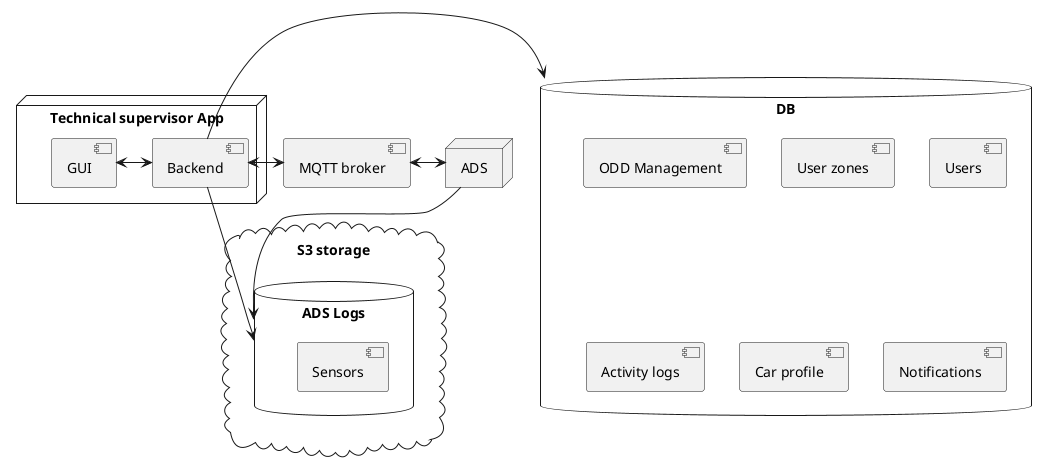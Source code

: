 @startuml

database "DB" as db {
    component "ODD Management"
    component "User zones"
    component "Users"
    component "Activity logs"
    component "Car profile"
    component "Notifications"
}

node "ADS" as ads

node "Technical supervisor App" as ts {
    component "GUI" as gui
    component "Backend" as backend
}

cloud "S3 storage" {
    database "ADS Logs" as ads_db {
        component "Sensors"
    } 
}

component "MQTT broker" as mqtt_broker

backend -r-> db
backend <-> mqtt_broker
ads --> ads_db 
mqtt_broker <-> ads
backend -> ads_db
gui <-> backend
@enduml